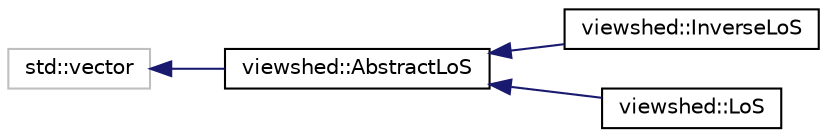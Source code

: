 digraph "Graphical Class Hierarchy"
{
 // LATEX_PDF_SIZE
  edge [fontname="Helvetica",fontsize="10",labelfontname="Helvetica",labelfontsize="10"];
  node [fontname="Helvetica",fontsize="10",shape=record];
  rankdir="LR";
  Node27 [label="std::vector",height=0.2,width=0.4,color="grey75", fillcolor="white", style="filled",tooltip=" "];
  Node27 -> Node0 [dir="back",color="midnightblue",fontsize="10",style="solid",fontname="Helvetica"];
  Node0 [label="viewshed::AbstractLoS",height=0.2,width=0.4,color="black", fillcolor="white", style="filled",URL="$classviewshed_1_1AbstractLoS.html",tooltip="Abstract class that represent line-of-sight (LoS). Consists of LoSNodes, view point and target point ..."];
  Node0 -> Node1 [dir="back",color="midnightblue",fontsize="10",style="solid",fontname="Helvetica"];
  Node1 [label="viewshed::InverseLoS",height=0.2,width=0.4,color="black", fillcolor="white", style="filled",URL="$classviewshed_1_1InverseLoS.html",tooltip="Class that represents InverseLoS, that is LoS used in Inverse Viewshed calculation."];
  Node0 -> Node2 [dir="back",color="midnightblue",fontsize="10",style="solid",fontname="Helvetica"];
  Node2 [label="viewshed::LoS",height=0.2,width=0.4,color="black", fillcolor="white", style="filled",URL="$classviewshed_1_1LoS.html",tooltip="Class that represents LoS for classic Viewshed calculation."];
}
